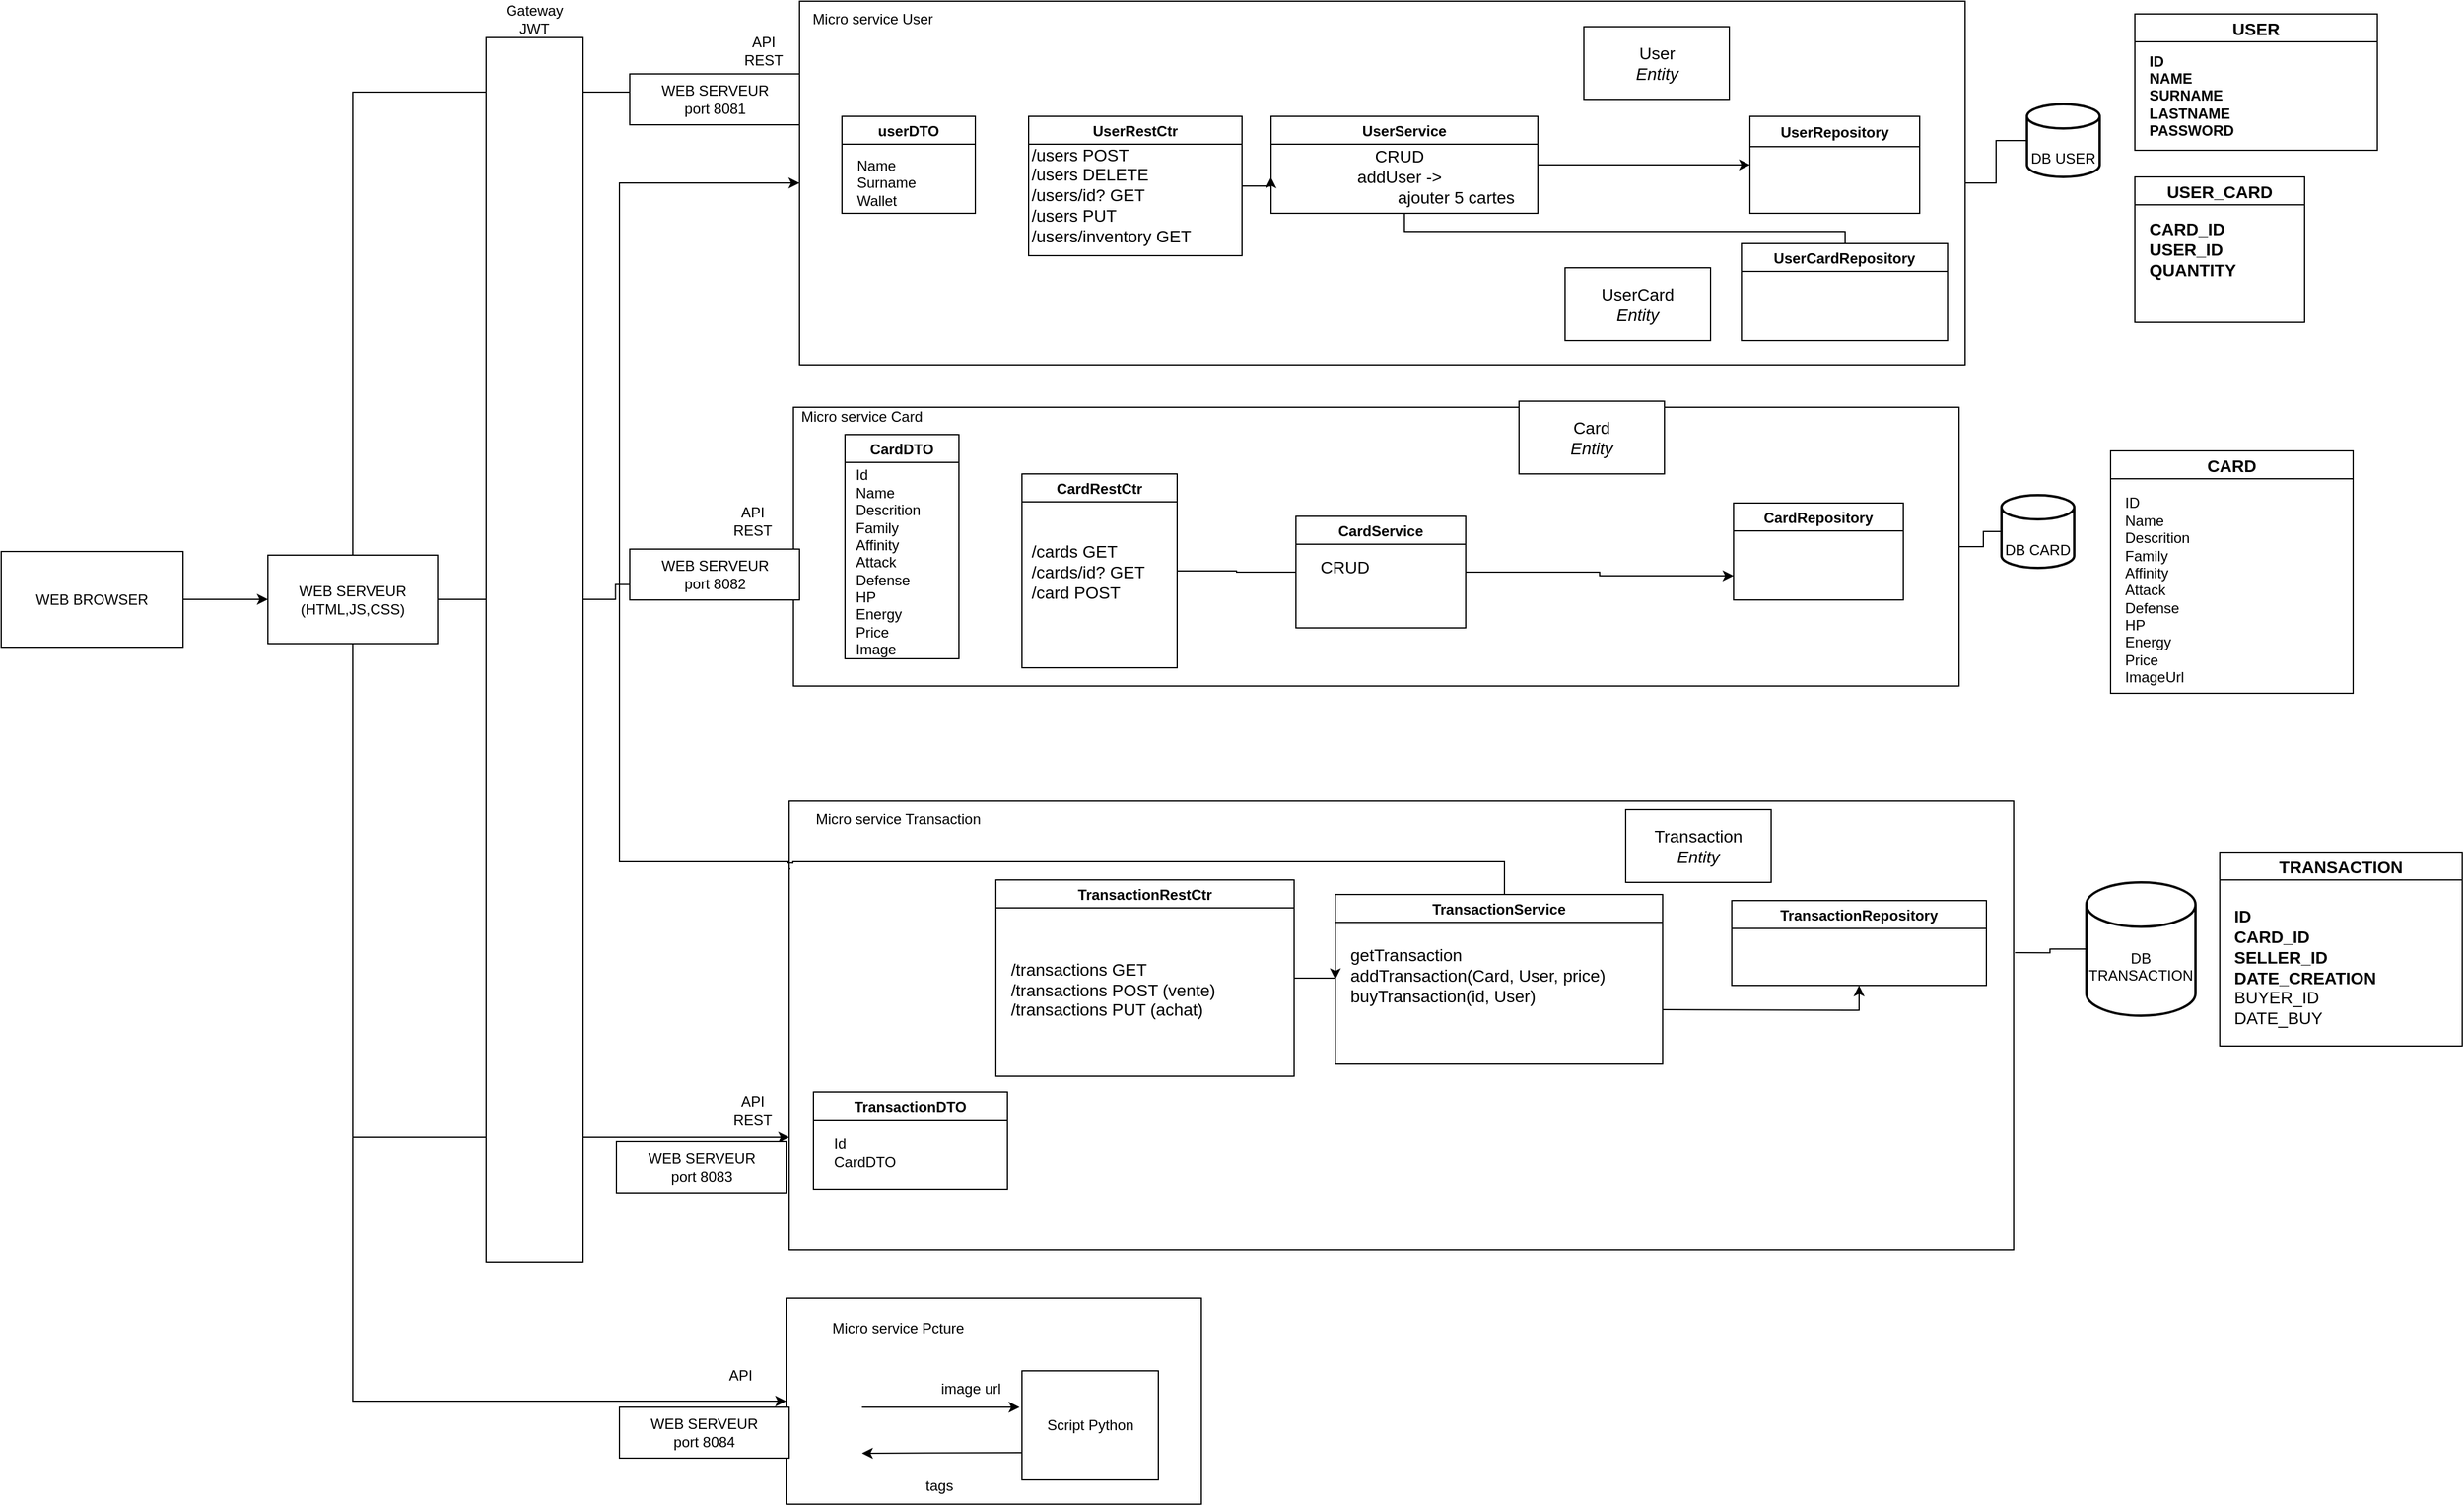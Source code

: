 <mxfile version="18.1.2" type="device"><diagram id="fcTigGx38qZ4BsaVMcVY" name="Page-1"><mxGraphModel dx="3976" dy="1714" grid="1" gridSize="10" guides="1" tooltips="1" connect="1" arrows="1" fold="1" page="1" pageScale="1" pageWidth="827" pageHeight="1169" math="0" shadow="0"><root><mxCell id="0"/><mxCell id="1" parent="0"/><mxCell id="7gq1FU1SA3FntrgrSSKf-5" value="" style="rounded=0;whiteSpace=wrap;html=1;fillColor=none;" vertex="1" parent="1"><mxGeometry x="193.5" y="355" width="961.5" height="230" as="geometry"/></mxCell><mxCell id="7gq1FU1SA3FntrgrSSKf-1" value="" style="rounded=0;whiteSpace=wrap;html=1;fillColor=none;" vertex="1" parent="1"><mxGeometry x="198.5" y="20" width="961.5" height="300" as="geometry"/></mxCell><mxCell id="7gq1FU1SA3FntrgrSSKf-20" value="" style="rounded=0;whiteSpace=wrap;html=1;fillColor=none;" vertex="1" parent="1"><mxGeometry x="187.5" y="1090" width="342.5" height="170" as="geometry"/></mxCell><mxCell id="7gq1FU1SA3FntrgrSSKf-52" style="edgeStyle=orthogonalEdgeStyle;rounded=0;orthogonalLoop=1;jettySize=auto;html=1;entryX=0;entryY=0.5;entryDx=0;entryDy=0;startArrow=none;startFill=0;endArrow=classic;endFill=1;exitX=0.001;exitY=0.151;exitDx=0;exitDy=0;exitPerimeter=0;" edge="1" parent="1" source="7gq1FU1SA3FntrgrSSKf-9" target="7gq1FU1SA3FntrgrSSKf-1"><mxGeometry relative="1" as="geometry"><Array as="points"><mxPoint x="190" y="730"/><mxPoint x="50" y="730"/><mxPoint x="50" y="170"/></Array></mxGeometry></mxCell><mxCell id="7gq1FU1SA3FntrgrSSKf-9" value="" style="rounded=0;whiteSpace=wrap;html=1;fillColor=none;" vertex="1" parent="1"><mxGeometry x="190" y="680" width="1010" height="370" as="geometry"/></mxCell><mxCell id="7gq1FU1SA3FntrgrSSKf-2" style="edgeStyle=orthogonalEdgeStyle;rounded=0;orthogonalLoop=1;jettySize=auto;html=1;entryX=0;entryY=0.25;entryDx=0;entryDy=0;exitX=0.5;exitY=0;exitDx=0;exitDy=0;" edge="1" parent="1" source="4_wyoMb4KqiYwlfy0WSD-1" target="7gq1FU1SA3FntrgrSSKf-1"><mxGeometry relative="1" as="geometry"/></mxCell><mxCell id="7gq1FU1SA3FntrgrSSKf-7" style="edgeStyle=orthogonalEdgeStyle;rounded=0;orthogonalLoop=1;jettySize=auto;html=1;entryX=0.003;entryY=0.636;entryDx=0;entryDy=0;entryPerimeter=0;" edge="1" parent="1" source="4_wyoMb4KqiYwlfy0WSD-1" target="7gq1FU1SA3FntrgrSSKf-5"><mxGeometry relative="1" as="geometry"/></mxCell><mxCell id="7gq1FU1SA3FntrgrSSKf-10" style="edgeStyle=orthogonalEdgeStyle;rounded=0;orthogonalLoop=1;jettySize=auto;html=1;entryX=0;entryY=0.75;entryDx=0;entryDy=0;exitX=0.5;exitY=1;exitDx=0;exitDy=0;" edge="1" parent="1" source="4_wyoMb4KqiYwlfy0WSD-1" target="7gq1FU1SA3FntrgrSSKf-9"><mxGeometry relative="1" as="geometry"/></mxCell><mxCell id="7gq1FU1SA3FntrgrSSKf-21" style="edgeStyle=orthogonalEdgeStyle;rounded=0;orthogonalLoop=1;jettySize=auto;html=1;entryX=0;entryY=0.5;entryDx=0;entryDy=0;exitX=0.5;exitY=1;exitDx=0;exitDy=0;" edge="1" parent="1" source="4_wyoMb4KqiYwlfy0WSD-1" target="7gq1FU1SA3FntrgrSSKf-20"><mxGeometry relative="1" as="geometry"/></mxCell><mxCell id="4_wyoMb4KqiYwlfy0WSD-1" value="&lt;div&gt;WEB SERVEUR&lt;/div&gt;&lt;div&gt;(HTML,JS,CSS)&lt;br&gt;&lt;/div&gt;" style="rounded=0;whiteSpace=wrap;html=1;" parent="1" vertex="1"><mxGeometry x="-240" y="477" width="140" height="73" as="geometry"/></mxCell><mxCell id="LTaw75LtUhF4vkiSCmDB-7" style="edgeStyle=orthogonalEdgeStyle;rounded=0;orthogonalLoop=1;jettySize=auto;html=1;exitX=1;exitY=0.5;exitDx=0;exitDy=0;entryX=0.043;entryY=0.504;entryDx=0;entryDy=0;entryPerimeter=0;" parent="1" source="4_wyoMb4KqiYwlfy0WSD-3" target="4_wyoMb4KqiYwlfy0WSD-24" edge="1"><mxGeometry relative="1" as="geometry"/></mxCell><mxCell id="4_wyoMb4KqiYwlfy0WSD-3" value="UserRestCtr" style="swimlane;" parent="1" vertex="1"><mxGeometry x="387.5" y="115" width="176" height="115" as="geometry"/></mxCell><mxCell id="4_wyoMb4KqiYwlfy0WSD-4" value="&lt;div align=&quot;left&quot;&gt;/users POST&lt;br&gt;&lt;/div&gt;&lt;div style=&quot;font-size: 14px&quot; align=&quot;left&quot;&gt;/users DELETE&lt;br style=&quot;font-size: 14px&quot;&gt;&lt;/div&gt;&lt;div&gt;/users/id? GET&lt;/div&gt;&lt;div&gt;/users PUT&lt;/div&gt;&lt;div&gt;/users/inventory GET&lt;/div&gt;" style="text;html=1;align=left;verticalAlign=middle;resizable=0;points=[];autosize=1;strokeColor=none;fillColor=none;fontSize=14;" parent="4_wyoMb4KqiYwlfy0WSD-3" vertex="1"><mxGeometry x="0.5" y="20" width="150" height="90" as="geometry"/></mxCell><mxCell id="7gq1FU1SA3FntrgrSSKf-51" style="edgeStyle=orthogonalEdgeStyle;rounded=0;orthogonalLoop=1;jettySize=auto;html=1;startArrow=none;startFill=0;endArrow=none;endFill=0;" edge="1" parent="1" source="4_wyoMb4KqiYwlfy0WSD-6" target="4_wyoMb4KqiYwlfy0WSD-13"><mxGeometry relative="1" as="geometry"/></mxCell><mxCell id="4_wyoMb4KqiYwlfy0WSD-6" value="CardRestCtr" style="swimlane;" parent="1" vertex="1"><mxGeometry x="382" y="410" width="128" height="160" as="geometry"/></mxCell><mxCell id="4_wyoMb4KqiYwlfy0WSD-7" value="&lt;div align=&quot;left&quot;&gt;/cards GET&lt;br&gt;&lt;/div&gt;&lt;div align=&quot;left&quot;&gt;/cards/id? GET&lt;/div&gt;&lt;div align=&quot;left&quot;&gt;/card POST&lt;br&gt;&lt;/div&gt;" style="text;html=1;align=left;verticalAlign=middle;resizable=0;points=[];autosize=1;strokeColor=none;fillColor=none;fontSize=14;" parent="4_wyoMb4KqiYwlfy0WSD-6" vertex="1"><mxGeometry x="6" y="51" width="110" height="60" as="geometry"/></mxCell><mxCell id="V9Zq1MXGziSnZ7ArMYjw-16" value="CardDTO" style="swimlane;fillColor=none;" parent="4_wyoMb4KqiYwlfy0WSD-6" vertex="1"><mxGeometry x="-146" y="-32.5" width="94" height="185" as="geometry"/></mxCell><mxCell id="V9Zq1MXGziSnZ7ArMYjw-17" value="&lt;div&gt;Id&lt;/div&gt;&lt;div&gt;Name&lt;br&gt;&lt;/div&gt;&lt;div&gt;Descrition&lt;/div&gt;&lt;div&gt;Family&lt;/div&gt;&lt;div&gt;Affinity&lt;/div&gt;&lt;div&gt;Attack&lt;/div&gt;&lt;div&gt;Defense&lt;/div&gt;&lt;div&gt;HP&lt;/div&gt;&lt;div&gt;Energy&lt;/div&gt;&lt;div&gt;Price&lt;br&gt;&lt;/div&gt;&lt;div&gt;Image&lt;/div&gt;" style="text;html=1;align=left;verticalAlign=middle;resizable=0;points=[];autosize=1;strokeColor=none;fillColor=none;" parent="V9Zq1MXGziSnZ7ArMYjw-16" vertex="1"><mxGeometry x="7" y="25" width="80" height="160" as="geometry"/></mxCell><mxCell id="4_wyoMb4KqiYwlfy0WSD-8" value="&lt;div&gt;User&lt;/div&gt;&lt;i&gt;Entity&lt;/i&gt;" style="rounded=0;whiteSpace=wrap;html=1;fontSize=14;fillColor=default;" parent="1" vertex="1"><mxGeometry x="845.5" y="41" width="120" height="60" as="geometry"/></mxCell><mxCell id="4_wyoMb4KqiYwlfy0WSD-21" style="edgeStyle=orthogonalEdgeStyle;rounded=0;orthogonalLoop=1;jettySize=auto;html=1;entryX=0;entryY=0.5;entryDx=0;entryDy=0;fontSize=14;" parent="1" source="4_wyoMb4KqiYwlfy0WSD-9" target="4_wyoMb4KqiYwlfy0WSD-11" edge="1"><mxGeometry relative="1" as="geometry"/></mxCell><mxCell id="7gq1FU1SA3FntrgrSSKf-50" style="edgeStyle=orthogonalEdgeStyle;rounded=0;orthogonalLoop=1;jettySize=auto;html=1;startArrow=none;startFill=0;endArrow=none;endFill=0;" edge="1" parent="1" source="4_wyoMb4KqiYwlfy0WSD-9" target="7gq1FU1SA3FntrgrSSKf-48"><mxGeometry relative="1" as="geometry"><Array as="points"><mxPoint x="698" y="210"/><mxPoint x="1061" y="210"/></Array></mxGeometry></mxCell><mxCell id="4_wyoMb4KqiYwlfy0WSD-9" value="UserService" style="swimlane;" parent="1" vertex="1"><mxGeometry x="587.5" y="115" width="220" height="80" as="geometry"/></mxCell><mxCell id="4_wyoMb4KqiYwlfy0WSD-11" value="UserRepository" style="swimlane;startSize=25;" parent="1" vertex="1"><mxGeometry x="982.5" y="115" width="140" height="80" as="geometry"/></mxCell><mxCell id="4_wyoMb4KqiYwlfy0WSD-13" value="CardService" style="swimlane;" parent="1" vertex="1"><mxGeometry x="608" y="445" width="140" height="92" as="geometry"/></mxCell><mxCell id="4_wyoMb4KqiYwlfy0WSD-17" value="CRUD&lt;div align=&quot;left&quot;&gt;&lt;br&gt;&lt;/div&gt;" style="text;html=1;align=center;verticalAlign=middle;resizable=0;points=[];autosize=1;strokeColor=none;fillColor=none;fontSize=14;" parent="4_wyoMb4KqiYwlfy0WSD-13" vertex="1"><mxGeometry x="10" y="30" width="60" height="40" as="geometry"/></mxCell><mxCell id="4_wyoMb4KqiYwlfy0WSD-19" style="edgeStyle=orthogonalEdgeStyle;rounded=0;orthogonalLoop=1;jettySize=auto;html=1;fontSize=14;exitX=1;exitY=0.5;exitDx=0;exitDy=0;entryX=0;entryY=0.75;entryDx=0;entryDy=0;" parent="1" source="4_wyoMb4KqiYwlfy0WSD-13" target="4_wyoMb4KqiYwlfy0WSD-15" edge="1"><mxGeometry relative="1" as="geometry"><mxPoint x="982" y="490" as="targetPoint"/></mxGeometry></mxCell><mxCell id="4_wyoMb4KqiYwlfy0WSD-15" value="CardRepository" style="swimlane;" parent="1" vertex="1"><mxGeometry x="969" y="434" width="140" height="80" as="geometry"/></mxCell><mxCell id="4_wyoMb4KqiYwlfy0WSD-16" value="&lt;div&gt;Card&lt;/div&gt;&lt;div&gt;&lt;i&gt;Entity&lt;/i&gt;&lt;br&gt;&lt;/div&gt;" style="rounded=0;whiteSpace=wrap;html=1;fontSize=14;fillColor=default;" parent="1" vertex="1"><mxGeometry x="792" y="350" width="120" height="60" as="geometry"/></mxCell><mxCell id="7gq1FU1SA3FntrgrSSKf-54" style="edgeStyle=orthogonalEdgeStyle;rounded=0;orthogonalLoop=1;jettySize=auto;html=1;entryX=-0.002;entryY=0.138;entryDx=0;entryDy=0;entryPerimeter=0;startArrow=none;startFill=0;endArrow=none;endFill=0;exitX=0.5;exitY=0;exitDx=0;exitDy=0;" edge="1" parent="1" source="4_wyoMb4KqiYwlfy0WSD-25" target="7gq1FU1SA3FntrgrSSKf-9"><mxGeometry relative="1" as="geometry"><Array as="points"><mxPoint x="780" y="757"/><mxPoint x="780" y="730"/><mxPoint x="193" y="730"/><mxPoint x="193" y="731"/></Array></mxGeometry></mxCell><mxCell id="4_wyoMb4KqiYwlfy0WSD-25" value="TransactionService" style="swimlane;" parent="1" vertex="1"><mxGeometry x="640.5" y="757" width="270" height="140" as="geometry"/></mxCell><mxCell id="4_wyoMb4KqiYwlfy0WSD-26" value="&lt;div align=&quot;left&quot;&gt;getTransaction&lt;br&gt;&lt;/div&gt;&lt;div align=&quot;left&quot;&gt;addTransaction(Card, User, price)&lt;/div&gt;&lt;div&gt;buyTransaction(id, User)&lt;br&gt;&lt;/div&gt;&lt;div&gt;&lt;br&gt;&lt;/div&gt;" style="text;html=1;align=left;verticalAlign=middle;resizable=0;points=[];autosize=1;strokeColor=none;fillColor=none;fontSize=14;" parent="4_wyoMb4KqiYwlfy0WSD-25" vertex="1"><mxGeometry x="10" y="40" width="260" height="70" as="geometry"/></mxCell><mxCell id="4_wyoMb4KqiYwlfy0WSD-28" value="TRANSACTION" style="swimlane;fontSize=14;fillColor=default;" parent="1" vertex="1"><mxGeometry x="1370" y="722" width="200" height="160" as="geometry"/></mxCell><mxCell id="4_wyoMb4KqiYwlfy0WSD-29" value="&lt;div align=&quot;left&quot;&gt;&lt;b&gt;ID&lt;/b&gt;&lt;/div&gt;&lt;div align=&quot;left&quot;&gt;&lt;b&gt;CARD_ID&lt;br&gt;&lt;/b&gt;&lt;/div&gt;&lt;div&gt;&lt;b&gt;SELLER_ID&lt;/b&gt;&lt;/div&gt;&lt;div&gt;&lt;div&gt;&lt;b&gt;DATE_CREATION&lt;/b&gt;&lt;/div&gt;&lt;b&gt;&lt;/b&gt;&lt;/div&gt;&lt;div&gt;BUYER_ID&lt;/div&gt;&lt;div&gt;DATE_BUY&lt;br&gt;&lt;/div&gt;" style="text;html=1;align=left;verticalAlign=middle;resizable=0;points=[];autosize=1;strokeColor=none;fillColor=none;fontSize=14;" parent="4_wyoMb4KqiYwlfy0WSD-28" vertex="1"><mxGeometry x="10" y="40" width="150" height="110" as="geometry"/></mxCell><mxCell id="4_wyoMb4KqiYwlfy0WSD-30" value="USER_CARD" style="swimlane;fontSize=14;fillColor=default;" parent="1" vertex="1"><mxGeometry x="1300" y="165" width="140" height="120" as="geometry"/></mxCell><mxCell id="4_wyoMb4KqiYwlfy0WSD-31" value="&lt;div align=&quot;left&quot;&gt;&lt;b&gt;CARD_ID&lt;br&gt;&lt;/b&gt;&lt;/div&gt;&lt;div align=&quot;left&quot;&gt;&lt;b&gt;USER_ID&lt;br&gt;&lt;/b&gt;&lt;/div&gt;&lt;div&gt;&lt;b&gt;QUANTITY&lt;/b&gt;&lt;br&gt;&lt;/div&gt;" style="text;html=1;align=left;verticalAlign=middle;resizable=0;points=[];autosize=1;strokeColor=none;fillColor=none;fontSize=14;" parent="4_wyoMb4KqiYwlfy0WSD-30" vertex="1"><mxGeometry x="10" y="30" width="100" height="60" as="geometry"/></mxCell><mxCell id="4_wyoMb4KqiYwlfy0WSD-33" value="TransactionRepository" style="swimlane;" parent="1" vertex="1"><mxGeometry x="967.5" y="762" width="210" height="70" as="geometry"/></mxCell><mxCell id="4_wyoMb4KqiYwlfy0WSD-34" value="TransactionRestCtr" style="swimlane;" parent="1" vertex="1"><mxGeometry x="360.5" y="745" width="246" height="162" as="geometry"/></mxCell><mxCell id="4_wyoMb4KqiYwlfy0WSD-35" value="&lt;div&gt;&lt;br&gt;&lt;div&gt;/transactions GET&lt;/div&gt;&lt;/div&gt;&lt;div&gt;/transactions POST (vente)&lt;br&gt;&lt;/div&gt;&lt;div&gt;/transactions PUT (achat)&lt;br&gt;&lt;/div&gt;" style="text;html=1;align=left;verticalAlign=middle;resizable=0;points=[];autosize=1;strokeColor=none;fillColor=none;fontSize=14;" parent="4_wyoMb4KqiYwlfy0WSD-34" vertex="1"><mxGeometry x="10" y="47" width="180" height="70" as="geometry"/></mxCell><mxCell id="4_wyoMb4KqiYwlfy0WSD-38" style="edgeStyle=orthogonalEdgeStyle;rounded=0;orthogonalLoop=1;jettySize=auto;html=1;entryX=0;entryY=0.5;entryDx=0;entryDy=0;fontSize=14;exitX=1;exitY=0.5;exitDx=0;exitDy=0;" parent="1" source="4_wyoMb4KqiYwlfy0WSD-34" target="4_wyoMb4KqiYwlfy0WSD-25" edge="1"><mxGeometry relative="1" as="geometry"/></mxCell><mxCell id="4_wyoMb4KqiYwlfy0WSD-39" style="edgeStyle=orthogonalEdgeStyle;rounded=0;orthogonalLoop=1;jettySize=auto;html=1;entryX=0.5;entryY=1;entryDx=0;entryDy=0;fontSize=14;" parent="1" target="4_wyoMb4KqiYwlfy0WSD-33" edge="1"><mxGeometry relative="1" as="geometry"><mxPoint x="910" y="852" as="sourcePoint"/></mxGeometry></mxCell><mxCell id="4_wyoMb4KqiYwlfy0WSD-36" value="&lt;div&gt;Transaction&lt;/div&gt;&lt;div&gt;&lt;i&gt;Entity&lt;/i&gt;&lt;br&gt;&lt;/div&gt;" style="rounded=0;whiteSpace=wrap;html=1;fontSize=14;fillColor=default;" parent="1" vertex="1"><mxGeometry x="880" y="687" width="120" height="60" as="geometry"/></mxCell><mxCell id="V9Zq1MXGziSnZ7ArMYjw-6" value="CARD" style="swimlane;fontSize=14;fillColor=default;" parent="1" vertex="1"><mxGeometry x="1280" y="391" width="200" height="200" as="geometry"/></mxCell><mxCell id="V9Zq1MXGziSnZ7ArMYjw-24" value="&lt;div&gt;ID&lt;/div&gt;&lt;div&gt;Name&lt;br&gt;&lt;/div&gt;&lt;div&gt;Descrition&lt;/div&gt;&lt;div&gt;Family&lt;/div&gt;&lt;div&gt;Affinity&lt;/div&gt;&lt;div&gt;Attack&lt;/div&gt;&lt;div&gt;Defense&lt;/div&gt;&lt;div&gt;HP&lt;/div&gt;&lt;div&gt;Energy&lt;/div&gt;&lt;div&gt;Price&lt;br&gt;&lt;/div&gt;&lt;div&gt;ImageUrl&lt;/div&gt;" style="text;html=1;align=left;verticalAlign=middle;resizable=0;points=[];autosize=1;strokeColor=none;fillColor=none;" parent="V9Zq1MXGziSnZ7ArMYjw-6" vertex="1"><mxGeometry x="10" y="35" width="80" height="160" as="geometry"/></mxCell><mxCell id="V9Zq1MXGziSnZ7ArMYjw-8" value="USER" style="swimlane;fontSize=14;fillColor=default;" parent="1" vertex="1"><mxGeometry x="1300" y="30.5" width="200" height="112.5" as="geometry"/></mxCell><mxCell id="V9Zq1MXGziSnZ7ArMYjw-25" value="&lt;div&gt;&lt;b&gt;ID&lt;/b&gt;&lt;/div&gt;&lt;div&gt;&lt;b&gt;NAME&lt;/b&gt;&lt;/div&gt;&lt;div&gt;&lt;b&gt;SURNAME&lt;/b&gt;&lt;/div&gt;&lt;div&gt;&lt;b&gt;LASTNAME&lt;/b&gt;&lt;/div&gt;&lt;div&gt;&lt;b&gt;PASSWORD&lt;/b&gt;&lt;br&gt;&lt;/div&gt;" style="text;html=1;align=left;verticalAlign=middle;resizable=0;points=[];autosize=1;strokeColor=none;fillColor=none;" parent="V9Zq1MXGziSnZ7ArMYjw-8" vertex="1"><mxGeometry x="10" y="27.5" width="90" height="80" as="geometry"/></mxCell><mxCell id="V9Zq1MXGziSnZ7ArMYjw-14" value="userDTO" style="swimlane;fillColor=none;" parent="1" vertex="1"><mxGeometry x="233.5" y="115" width="110" height="80" as="geometry"/></mxCell><mxCell id="V9Zq1MXGziSnZ7ArMYjw-15" value="&lt;div align=&quot;left&quot;&gt;Name&lt;/div&gt;&lt;div align=&quot;left&quot;&gt;Surname&lt;br&gt;&lt;/div&gt;&lt;div align=&quot;left&quot;&gt;Wallet&lt;br&gt;&lt;/div&gt;" style="text;html=1;align=left;verticalAlign=middle;resizable=0;points=[];autosize=1;strokeColor=none;fillColor=none;" parent="V9Zq1MXGziSnZ7ArMYjw-14" vertex="1"><mxGeometry x="10" y="30" width="70" height="50" as="geometry"/></mxCell><mxCell id="V9Zq1MXGziSnZ7ArMYjw-18" value="TransactionDTO" style="swimlane;fillColor=none;" parent="1" vertex="1"><mxGeometry x="210" y="920" width="160" height="80" as="geometry"/></mxCell><mxCell id="V9Zq1MXGziSnZ7ArMYjw-20" value="&lt;div&gt;Id&lt;/div&gt;&lt;div&gt;CardDTO&lt;br&gt;&lt;/div&gt;" style="text;html=1;align=left;verticalAlign=middle;resizable=0;points=[];autosize=1;strokeColor=none;fillColor=none;" parent="V9Zq1MXGziSnZ7ArMYjw-18" vertex="1"><mxGeometry x="15" y="35" width="70" height="30" as="geometry"/></mxCell><mxCell id="4_wyoMb4KqiYwlfy0WSD-24" value="&lt;div&gt;CRUD&lt;/div&gt;&lt;div&gt;addUser -&amp;gt; &lt;br&gt;&lt;/div&gt;&lt;div&gt;&lt;span style=&quot;white-space: pre&quot;&gt;&#9;&lt;/span&gt;&lt;span style=&quot;white-space: pre&quot;&gt;&#9;&lt;/span&gt;&lt;span style=&quot;white-space: pre&quot;&gt;&#9;&lt;/span&gt;ajouter 5 cartes&lt;br&gt;&lt;/div&gt;" style="text;html=1;align=center;verticalAlign=middle;resizable=0;points=[];autosize=1;strokeColor=none;fillColor=none;fontSize=14;" parent="1" vertex="1"><mxGeometry x="577.5" y="135" width="230" height="60" as="geometry"/></mxCell><mxCell id="LTaw75LtUhF4vkiSCmDB-18" style="edgeStyle=orthogonalEdgeStyle;rounded=0;orthogonalLoop=1;jettySize=auto;html=1;exitX=1;exitY=0.5;exitDx=0;exitDy=0;entryX=0;entryY=0.5;entryDx=0;entryDy=0;" parent="1" source="LTaw75LtUhF4vkiSCmDB-8" target="4_wyoMb4KqiYwlfy0WSD-1" edge="1"><mxGeometry relative="1" as="geometry"/></mxCell><mxCell id="LTaw75LtUhF4vkiSCmDB-8" value="WEB BROWSER" style="rounded=0;whiteSpace=wrap;html=1;" parent="1" vertex="1"><mxGeometry x="-460" y="474" width="150" height="79" as="geometry"/></mxCell><mxCell id="7gq1FU1SA3FntrgrSSKf-32" style="edgeStyle=orthogonalEdgeStyle;rounded=0;orthogonalLoop=1;jettySize=auto;html=1;startArrow=none;startFill=0;endArrow=none;endFill=0;" edge="1" parent="1" source="7gq1FU1SA3FntrgrSSKf-1" target="7gq1FU1SA3FntrgrSSKf-15"><mxGeometry relative="1" as="geometry"/></mxCell><mxCell id="7gq1FU1SA3FntrgrSSKf-3" value="&lt;div&gt;API&lt;/div&gt;&lt;div&gt;REST&lt;br&gt;&lt;/div&gt;" style="text;html=1;strokeColor=none;fillColor=none;align=center;verticalAlign=middle;whiteSpace=wrap;rounded=0;" vertex="1" parent="1"><mxGeometry x="138.5" y="45.5" width="60" height="30" as="geometry"/></mxCell><mxCell id="7gq1FU1SA3FntrgrSSKf-4" value="Micro service User" style="text;html=1;strokeColor=none;fillColor=none;align=center;verticalAlign=middle;whiteSpace=wrap;rounded=0;" vertex="1" parent="1"><mxGeometry x="198.5" y="20" width="120" height="30" as="geometry"/></mxCell><mxCell id="7gq1FU1SA3FntrgrSSKf-6" value="&lt;div&gt;API&lt;/div&gt;&lt;div&gt;REST&lt;br&gt;&lt;/div&gt;" style="text;html=1;strokeColor=none;fillColor=none;align=center;verticalAlign=middle;whiteSpace=wrap;rounded=0;" vertex="1" parent="1"><mxGeometry x="130" y="434" width="60" height="30" as="geometry"/></mxCell><mxCell id="7gq1FU1SA3FntrgrSSKf-11" value="&lt;div&gt;API&lt;/div&gt;&lt;div&gt;REST&lt;br&gt;&lt;/div&gt;" style="text;html=1;strokeColor=none;fillColor=none;align=center;verticalAlign=middle;whiteSpace=wrap;rounded=0;" vertex="1" parent="1"><mxGeometry x="130" y="920" width="60" height="30" as="geometry"/></mxCell><mxCell id="7gq1FU1SA3FntrgrSSKf-12" value="Micro service Transaction" style="text;html=1;strokeColor=none;fillColor=none;align=center;verticalAlign=middle;whiteSpace=wrap;rounded=0;" vertex="1" parent="1"><mxGeometry x="190" y="680" width="180" height="30" as="geometry"/></mxCell><mxCell id="7gq1FU1SA3FntrgrSSKf-15" value="&lt;br&gt;&lt;div&gt;&lt;br&gt;&lt;/div&gt;&lt;div&gt;DB USER&lt;/div&gt;" style="strokeWidth=2;html=1;shape=mxgraph.flowchart.database;whiteSpace=wrap;fillColor=none;" vertex="1" parent="1"><mxGeometry x="1211" y="105" width="60" height="60" as="geometry"/></mxCell><mxCell id="7gq1FU1SA3FntrgrSSKf-16" value="&lt;br&gt;&lt;div&gt;&lt;br&gt;&lt;/div&gt;&lt;div&gt;DB CARD&lt;/div&gt;" style="strokeWidth=2;html=1;shape=mxgraph.flowchart.database;whiteSpace=wrap;fillColor=none;" vertex="1" parent="1"><mxGeometry x="1190" y="427.5" width="60" height="60" as="geometry"/></mxCell><mxCell id="7gq1FU1SA3FntrgrSSKf-17" value="&lt;br&gt;&lt;div&gt;&lt;br&gt;&lt;/div&gt;&lt;div&gt;DB TRANSACTION&lt;/div&gt;" style="strokeWidth=2;html=1;shape=mxgraph.flowchart.database;whiteSpace=wrap;fillColor=none;" vertex="1" parent="1"><mxGeometry x="1260" y="747" width="90" height="110" as="geometry"/></mxCell><mxCell id="7gq1FU1SA3FntrgrSSKf-22" value="&lt;div&gt;API&lt;/div&gt;" style="text;html=1;strokeColor=none;fillColor=none;align=center;verticalAlign=middle;whiteSpace=wrap;rounded=0;" vertex="1" parent="1"><mxGeometry x="120" y="1139" width="60" height="30" as="geometry"/></mxCell><mxCell id="7gq1FU1SA3FntrgrSSKf-23" value="Micro service Pcture" style="text;html=1;strokeColor=none;fillColor=none;align=center;verticalAlign=middle;whiteSpace=wrap;rounded=0;" vertex="1" parent="1"><mxGeometry x="190" y="1100" width="180" height="30" as="geometry"/></mxCell><mxCell id="7gq1FU1SA3FntrgrSSKf-26" value="Script Python" style="rounded=0;whiteSpace=wrap;html=1;fillColor=none;" vertex="1" parent="1"><mxGeometry x="382" y="1150" width="112.5" height="90" as="geometry"/></mxCell><mxCell id="7gq1FU1SA3FntrgrSSKf-27" value="" style="endArrow=classic;html=1;rounded=0;" edge="1" parent="1"><mxGeometry width="50" height="50" relative="1" as="geometry"><mxPoint x="250" y="1180" as="sourcePoint"/><mxPoint x="380" y="1180" as="targetPoint"/></mxGeometry></mxCell><mxCell id="7gq1FU1SA3FntrgrSSKf-28" value="image url" style="text;html=1;strokeColor=none;fillColor=none;align=center;verticalAlign=middle;whiteSpace=wrap;rounded=0;" vertex="1" parent="1"><mxGeometry x="310" y="1150" width="60" height="30" as="geometry"/></mxCell><mxCell id="7gq1FU1SA3FntrgrSSKf-29" value="" style="endArrow=none;html=1;rounded=0;endFill=0;startArrow=classic;startFill=1;entryX=0;entryY=0.75;entryDx=0;entryDy=0;" edge="1" parent="1" target="7gq1FU1SA3FntrgrSSKf-26"><mxGeometry width="50" height="50" relative="1" as="geometry"><mxPoint x="250" y="1218" as="sourcePoint"/><mxPoint x="382.0" y="1210" as="targetPoint"/></mxGeometry></mxCell><mxCell id="7gq1FU1SA3FntrgrSSKf-30" value="tags" style="text;html=1;strokeColor=none;fillColor=none;align=center;verticalAlign=middle;whiteSpace=wrap;rounded=0;" vertex="1" parent="1"><mxGeometry x="283.5" y="1230" width="60" height="30" as="geometry"/></mxCell><mxCell id="7gq1FU1SA3FntrgrSSKf-33" style="edgeStyle=orthogonalEdgeStyle;rounded=0;orthogonalLoop=1;jettySize=auto;html=1;startArrow=none;startFill=0;endArrow=none;endFill=0;exitX=1;exitY=0.5;exitDx=0;exitDy=0;" edge="1" parent="1" source="7gq1FU1SA3FntrgrSSKf-5" target="7gq1FU1SA3FntrgrSSKf-16"><mxGeometry relative="1" as="geometry"><mxPoint x="1170.0" y="145" as="sourcePoint"/><mxPoint x="1221" y="145" as="targetPoint"/></mxGeometry></mxCell><mxCell id="7gq1FU1SA3FntrgrSSKf-34" style="edgeStyle=orthogonalEdgeStyle;rounded=0;orthogonalLoop=1;jettySize=auto;html=1;startArrow=none;startFill=0;endArrow=none;endFill=0;entryX=0;entryY=0.5;entryDx=0;entryDy=0;entryPerimeter=0;exitX=1.001;exitY=0.338;exitDx=0;exitDy=0;exitPerimeter=0;" edge="1" parent="1" source="7gq1FU1SA3FntrgrSSKf-9" target="7gq1FU1SA3FntrgrSSKf-17"><mxGeometry relative="1" as="geometry"><mxPoint x="1170.0" y="145" as="sourcePoint"/><mxPoint x="1221" y="145" as="targetPoint"/></mxGeometry></mxCell><mxCell id="7gq1FU1SA3FntrgrSSKf-36" value="&lt;div&gt;WEB SERVEUR&lt;/div&gt;&lt;div&gt;port 8081&lt;br&gt;&lt;/div&gt;" style="rounded=0;whiteSpace=wrap;html=1;" vertex="1" parent="1"><mxGeometry x="58.5" y="80" width="140" height="42" as="geometry"/></mxCell><mxCell id="7gq1FU1SA3FntrgrSSKf-37" value="&lt;div&gt;WEB SERVEUR&lt;/div&gt;&lt;div&gt;port 8082&lt;br&gt;&lt;/div&gt;" style="rounded=0;whiteSpace=wrap;html=1;" vertex="1" parent="1"><mxGeometry x="58.5" y="472" width="140" height="42" as="geometry"/></mxCell><mxCell id="7gq1FU1SA3FntrgrSSKf-39" value="&lt;div&gt;WEB SERVEUR&lt;/div&gt;&lt;div&gt;port 8083&lt;/div&gt;" style="rounded=0;whiteSpace=wrap;html=1;" vertex="1" parent="1"><mxGeometry x="47.5" y="961" width="140" height="42" as="geometry"/></mxCell><mxCell id="7gq1FU1SA3FntrgrSSKf-40" value="&lt;div&gt;WEB SERVEUR&lt;/div&gt;&lt;div&gt;port 8084&lt;/div&gt;" style="rounded=0;whiteSpace=wrap;html=1;" vertex="1" parent="1"><mxGeometry x="50" y="1180" width="140" height="42" as="geometry"/></mxCell><mxCell id="7gq1FU1SA3FntrgrSSKf-41" value="" style="rounded=0;whiteSpace=wrap;html=1;fillColor=default;" vertex="1" parent="1"><mxGeometry x="-60" y="50" width="80" height="1010" as="geometry"/></mxCell><mxCell id="7gq1FU1SA3FntrgrSSKf-42" value="&lt;div&gt;Gateway&lt;/div&gt;&lt;div&gt;JWT&lt;/div&gt;" style="text;html=1;strokeColor=none;fillColor=none;align=center;verticalAlign=middle;whiteSpace=wrap;rounded=0;" vertex="1" parent="1"><mxGeometry x="-50" y="20" width="60" height="30" as="geometry"/></mxCell><mxCell id="7gq1FU1SA3FntrgrSSKf-48" value="UserCardRepository" style="swimlane;" vertex="1" parent="1"><mxGeometry x="975.5" y="220" width="170" height="80" as="geometry"/></mxCell><mxCell id="7gq1FU1SA3FntrgrSSKf-49" value="UserCard&lt;div&gt;&lt;i&gt;Entity&lt;/i&gt;&lt;br&gt;&lt;/div&gt;" style="rounded=0;whiteSpace=wrap;html=1;fontSize=14;fillColor=default;" vertex="1" parent="1"><mxGeometry x="830" y="240" width="120" height="60" as="geometry"/></mxCell><mxCell id="7gq1FU1SA3FntrgrSSKf-8" value="Micro service Card" style="text;html=1;strokeColor=none;fillColor=none;align=center;verticalAlign=middle;whiteSpace=wrap;rounded=0;" vertex="1" parent="1"><mxGeometry x="190" y="347.5" width="120" height="30" as="geometry"/></mxCell></root></mxGraphModel></diagram></mxfile>